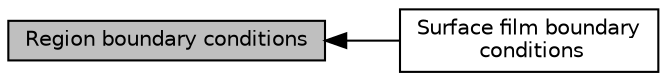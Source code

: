digraph "Region boundary conditions"
{
  bgcolor="transparent";
  edge [fontname="Helvetica",fontsize="10",labelfontname="Helvetica",labelfontsize="10"];
  node [fontname="Helvetica",fontsize="10",shape=record];
  rankdir=LR;
  Node0 [label="Region boundary conditions",height=0.2,width=0.4,color="black", fillcolor="grey75", style="filled", fontcolor="black"];
  Node1 [label="Surface film boundary\l conditions",height=0.2,width=0.4,color="black",URL="$a11095.html"];
  Node0->Node1 [shape=plaintext, dir="back", style="solid"];
}
